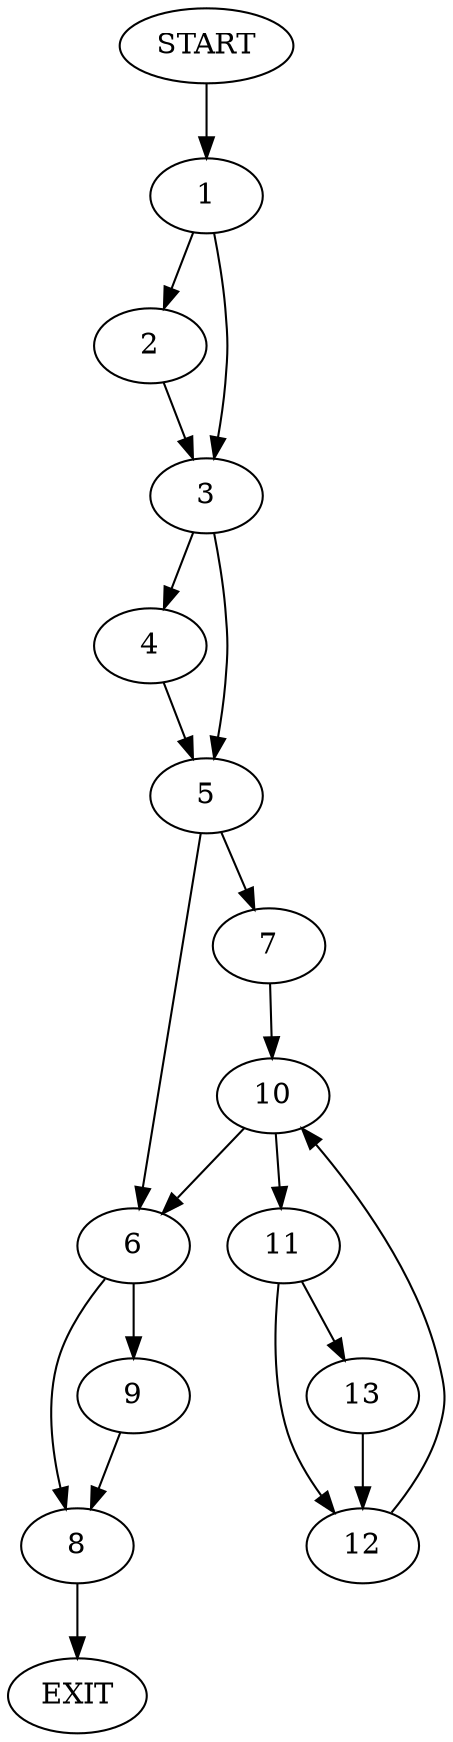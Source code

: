 digraph {
0 [label="START"]
14 [label="EXIT"]
0 -> 1
1 -> 2
1 -> 3
3 -> 4
3 -> 5
2 -> 3
4 -> 5
5 -> 6
5 -> 7
6 -> 8
6 -> 9
7 -> 10
10 -> 6
10 -> 11
11 -> 12
11 -> 13
13 -> 12
12 -> 10
8 -> 14
9 -> 8
}
